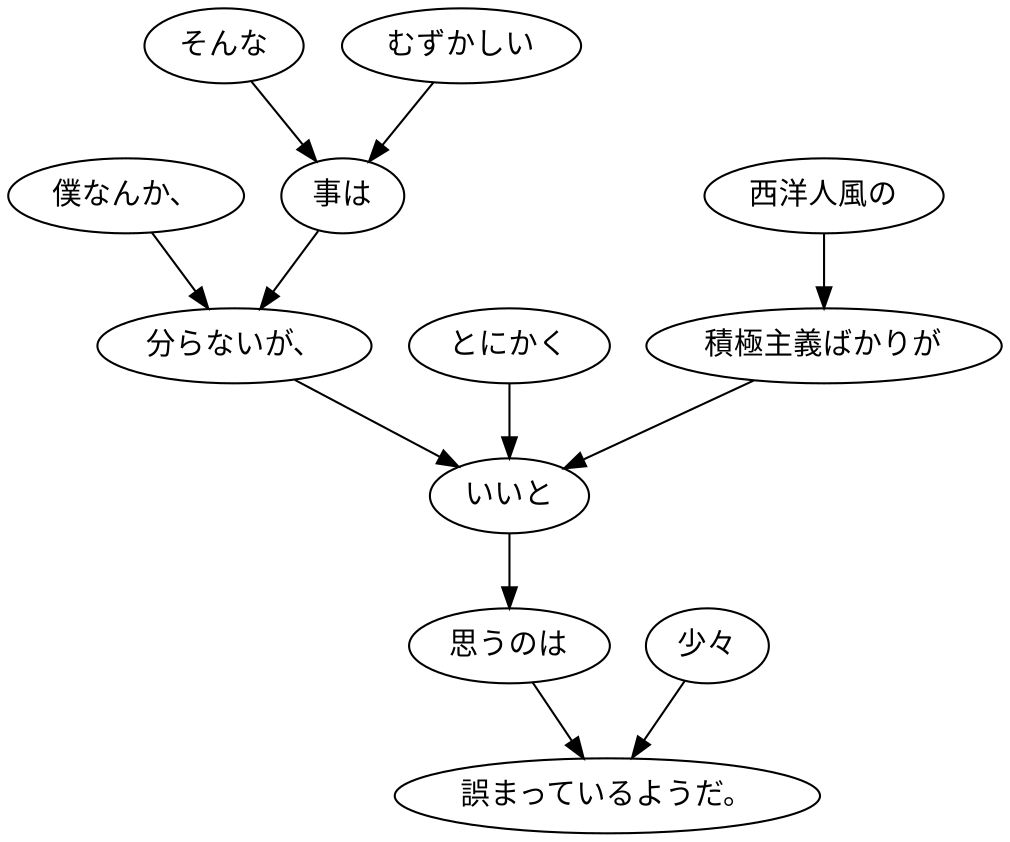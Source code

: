 digraph graph5538 {
	node0 [label="僕なんか、"];
	node1 [label="そんな"];
	node2 [label="むずかしい"];
	node3 [label="事は"];
	node4 [label="分らないが、"];
	node5 [label="とにかく"];
	node6 [label="西洋人風の"];
	node7 [label="積極主義ばかりが"];
	node8 [label="いいと"];
	node9 [label="思うのは"];
	node10 [label="少々"];
	node11 [label="誤まっているようだ。"];
	node0 -> node4;
	node1 -> node3;
	node2 -> node3;
	node3 -> node4;
	node4 -> node8;
	node5 -> node8;
	node6 -> node7;
	node7 -> node8;
	node8 -> node9;
	node9 -> node11;
	node10 -> node11;
}
